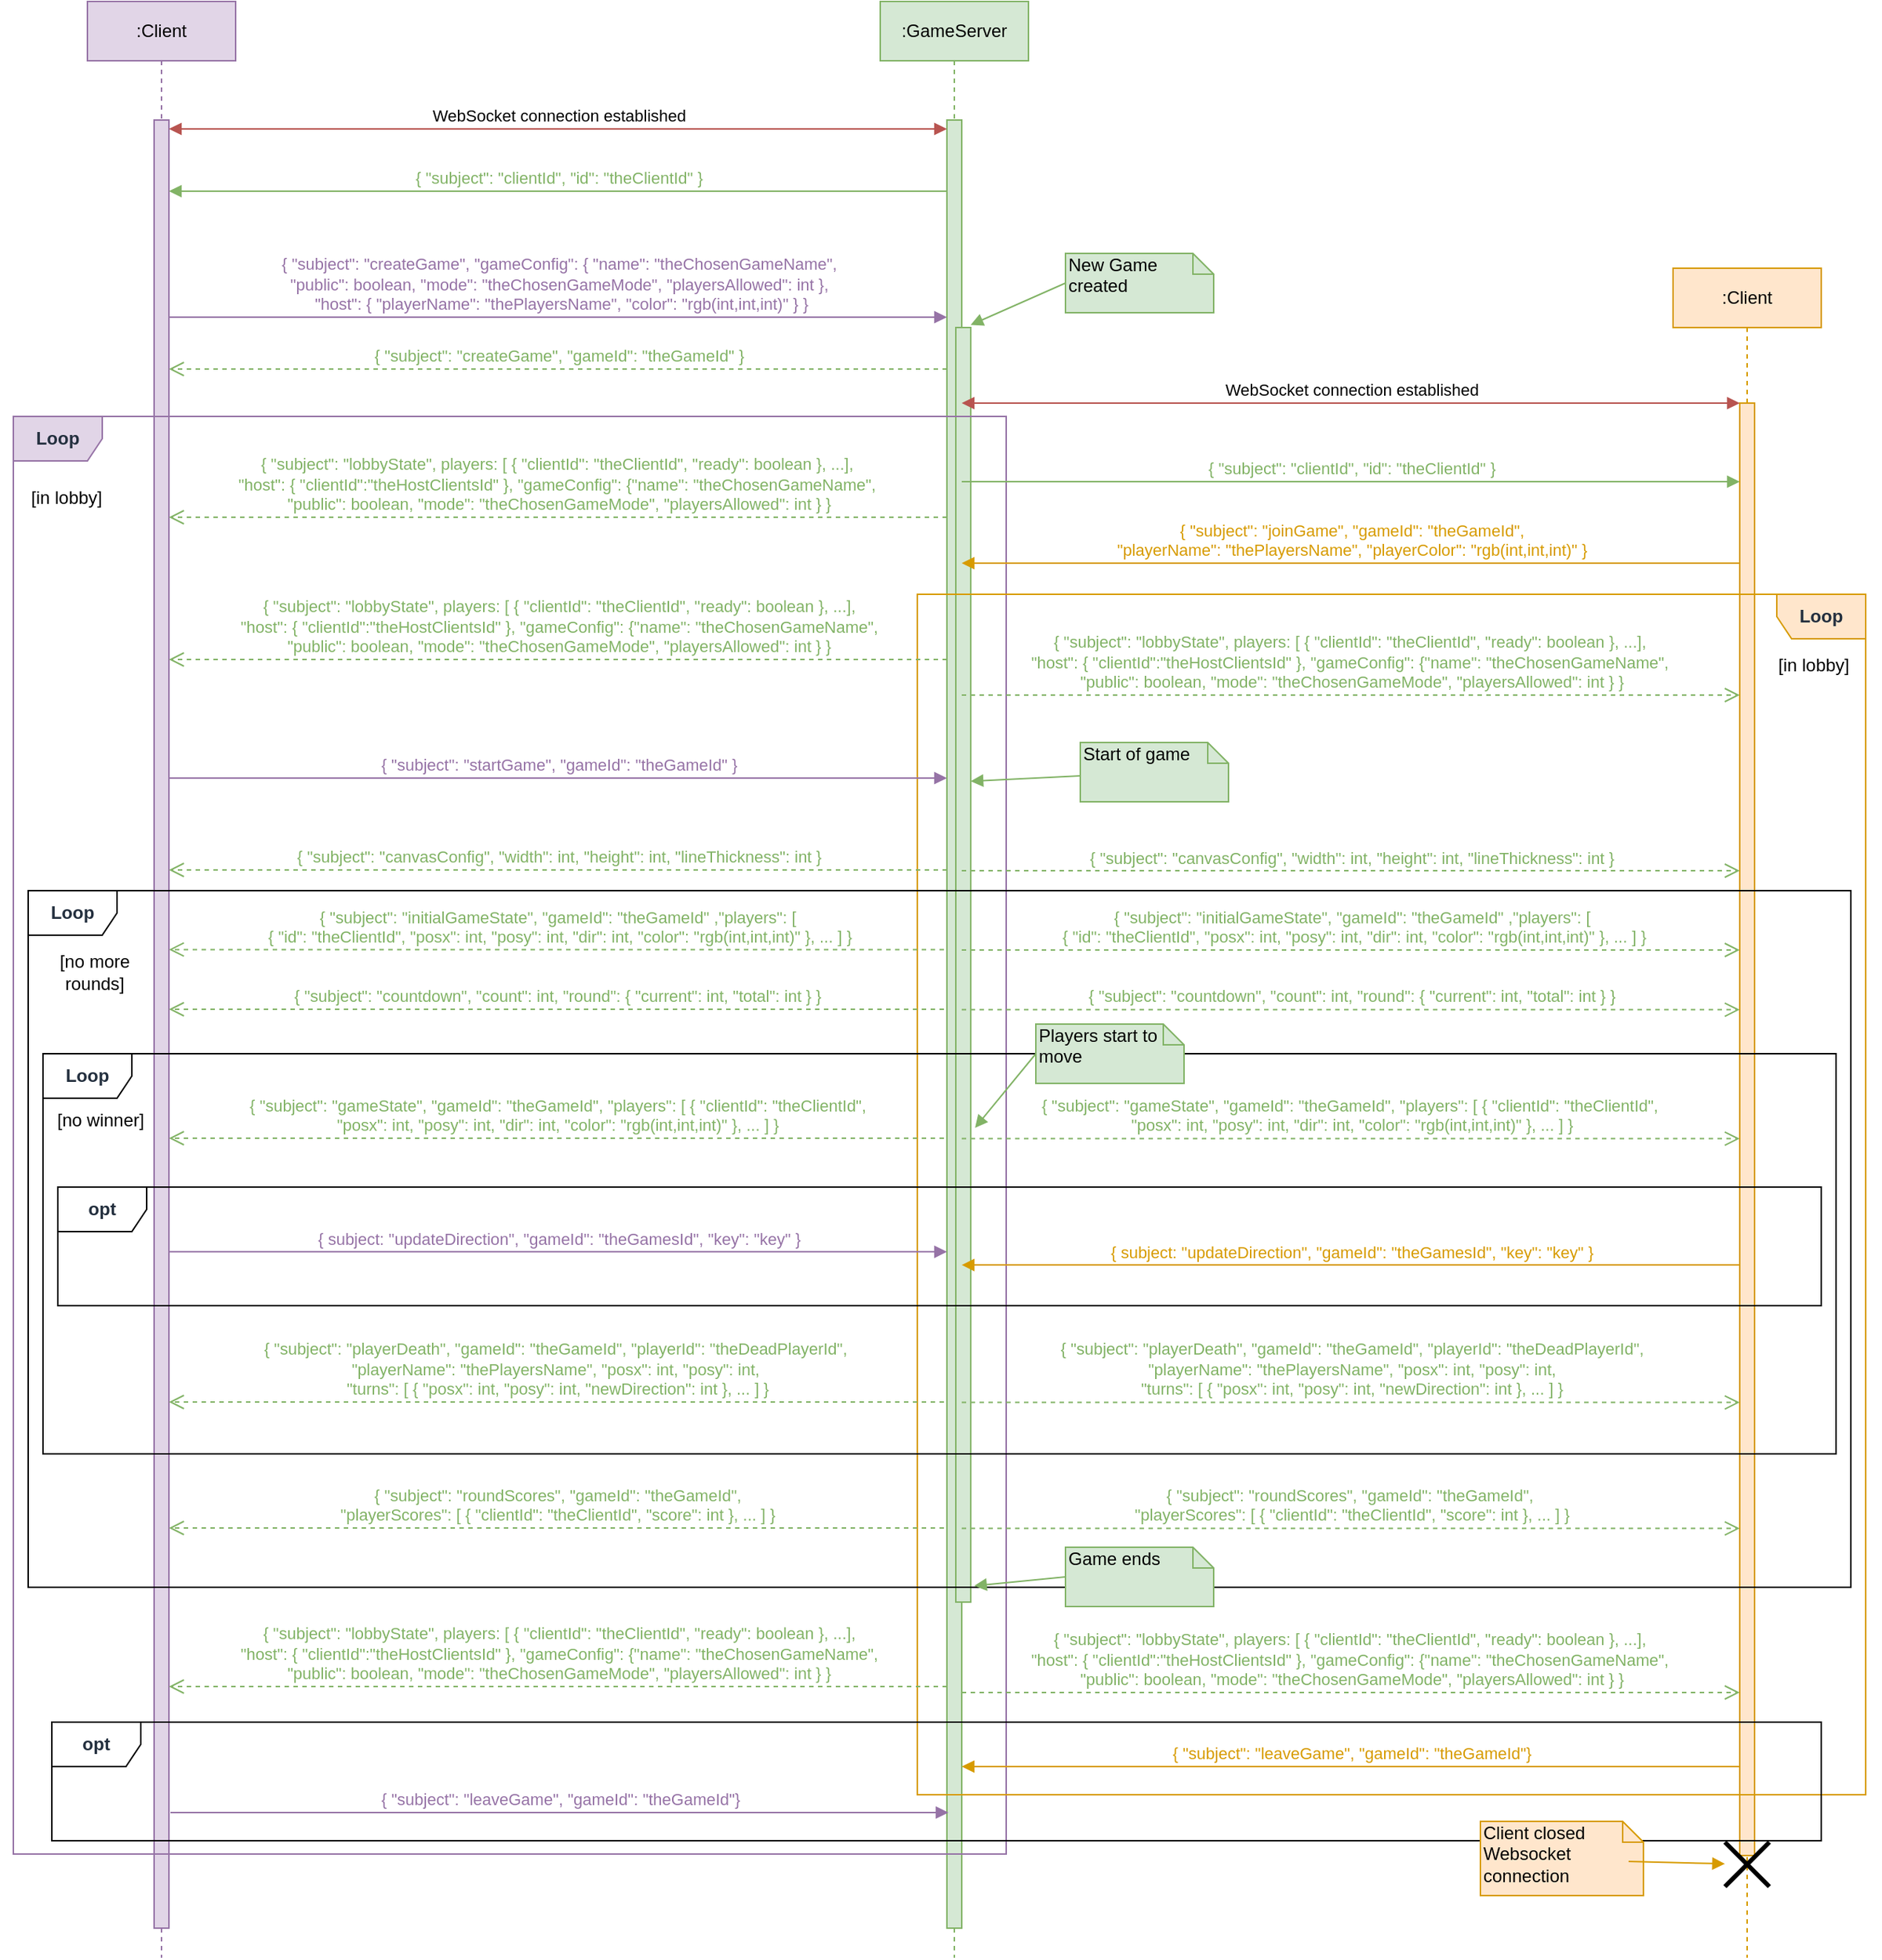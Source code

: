 <mxfile version="13.1.1" type="device"><diagram id="x6VjQY2JHNlnfzPoOkTp" name="Page-1"><mxGraphModel dx="1388" dy="803" grid="1" gridSize="10" guides="1" tooltips="1" connect="1" arrows="1" fold="1" page="1" pageScale="1" pageWidth="827" pageHeight="1169" math="0" shadow="0"><root><mxCell id="0"/><mxCell id="1" parent="0"/><mxCell id="3tJNfasR7rxR21M_EDKT-1" value=":GameServer" style="shape=umlLifeline;perimeter=lifelinePerimeter;whiteSpace=wrap;html=1;container=1;collapsible=0;recursiveResize=0;outlineConnect=0;fillColor=#d5e8d4;strokeColor=#82b366;" parent="1" vertex="1"><mxGeometry x="715" y="40" width="100" height="1320" as="geometry"/></mxCell><mxCell id="3tJNfasR7rxR21M_EDKT-12" value="" style="html=1;points=[];perimeter=orthogonalPerimeter;fillColor=#d5e8d4;strokeColor=#82b366;" parent="3tJNfasR7rxR21M_EDKT-1" vertex="1"><mxGeometry x="45" y="80" width="10" height="1220" as="geometry"/></mxCell><mxCell id="3tJNfasR7rxR21M_EDKT-39" value="" style="html=1;points=[];perimeter=orthogonalPerimeter;fillColor=#d5e8d4;strokeColor=#82b366;" parent="3tJNfasR7rxR21M_EDKT-1" vertex="1"><mxGeometry x="51" y="220" width="10.09" height="860" as="geometry"/></mxCell><mxCell id="3tJNfasR7rxR21M_EDKT-2" value=":Client" style="shape=umlLifeline;perimeter=lifelinePerimeter;whiteSpace=wrap;html=1;container=1;collapsible=0;recursiveResize=0;outlineConnect=0;fillColor=#e1d5e7;strokeColor=#9673a6;" parent="1" vertex="1"><mxGeometry x="180" y="40" width="100" height="1320" as="geometry"/></mxCell><mxCell id="3tJNfasR7rxR21M_EDKT-11" value="" style="html=1;points=[];perimeter=orthogonalPerimeter;fillColor=#e1d5e7;strokeColor=#9673a6;" parent="3tJNfasR7rxR21M_EDKT-2" vertex="1"><mxGeometry x="45" y="80" width="10" height="1220" as="geometry"/></mxCell><mxCell id="3tJNfasR7rxR21M_EDKT-25" value=":Client" style="shape=umlLifeline;perimeter=lifelinePerimeter;whiteSpace=wrap;html=1;container=1;collapsible=0;recursiveResize=0;outlineConnect=0;fillColor=#ffe6cc;strokeColor=#d79b00;" parent="1" vertex="1"><mxGeometry x="1250" y="220" width="100" height="1140" as="geometry"/></mxCell><mxCell id="3tJNfasR7rxR21M_EDKT-26" value="" style="html=1;points=[];perimeter=orthogonalPerimeter;fillColor=#ffe6cc;strokeColor=#d79b00;" parent="3tJNfasR7rxR21M_EDKT-25" vertex="1"><mxGeometry x="45" y="91" width="10" height="980" as="geometry"/></mxCell><mxCell id="_KzzPVHmccrxr_cf274--12" value="&lt;b&gt;&lt;font color=&quot;#232f3e&quot;&gt;Loop&lt;/font&gt;&lt;/b&gt;" style="shape=umlFrame;whiteSpace=wrap;html=1;fillColor=#e1d5e7;strokeColor=#9673a6;" vertex="1" parent="1"><mxGeometry x="130" y="320" width="670" height="970" as="geometry"/></mxCell><mxCell id="_KzzPVHmccrxr_cf274--26" value="&lt;b&gt;&lt;font color=&quot;#232f3e&quot;&gt;Loop&lt;/font&gt;&lt;/b&gt;" style="shape=umlFrame;whiteSpace=wrap;html=1;fillColor=#ffe6cc;strokeColor=#d79b00;portConstraintRotation=0;flipH=1;" vertex="1" parent="1"><mxGeometry x="740" y="440" width="640" height="810" as="geometry"/></mxCell><mxCell id="_KzzPVHmccrxr_cf274--6" value="&lt;b&gt;&lt;font color=&quot;#232f3e&quot;&gt;Loop&lt;/font&gt;&lt;/b&gt;" style="shape=umlFrame;whiteSpace=wrap;html=1;fontColor=#D79B00;" vertex="1" parent="1"><mxGeometry x="140" y="640" width="1230" height="470" as="geometry"/></mxCell><mxCell id="_KzzPVHmccrxr_cf274--3" value="&lt;b&gt;&lt;font color=&quot;#232f3e&quot;&gt;Loop&lt;/font&gt;&lt;/b&gt;" style="shape=umlFrame;whiteSpace=wrap;html=1;fontColor=#D79B00;" vertex="1" parent="1"><mxGeometry x="150" y="750" width="1210" height="270" as="geometry"/></mxCell><mxCell id="3tJNfasR7rxR21M_EDKT-53" value="&lt;b&gt;&lt;font color=&quot;#232f3e&quot;&gt;opt&lt;/font&gt;&lt;/b&gt;" style="shape=umlFrame;whiteSpace=wrap;html=1;fontColor=#D79B00;" parent="1" vertex="1"><mxGeometry x="160" y="840" width="1190" height="80" as="geometry"/></mxCell><mxCell id="3tJNfasR7rxR21M_EDKT-52" value="{ subject: &quot;updateDirection&quot;, &quot;gameId&quot;: &quot;theGamesId&quot;, &quot;key&quot;: &quot;key&quot; }" style="html=1;verticalAlign=bottom;endArrow=block;fontColor=#D79B00;fillColor=#ffe6cc;strokeColor=#d79b00;exitX=0;exitY=0.729;exitDx=0;exitDy=0;exitPerimeter=0;" parent="1" edge="1"><mxGeometry relative="1" as="geometry"><mxPoint x="1295" y="892.52" as="sourcePoint"/><mxPoint x="770" y="892.52" as="targetPoint"/></mxGeometry></mxCell><mxCell id="3tJNfasR7rxR21M_EDKT-54" value="{ &quot;subject&quot;: &quot;playerDeath&quot;, &quot;gameId&quot;: &quot;theGameId&quot;, &quot;playerId&quot;: &quot;theDeadPlayerId&quot;, &lt;br&gt;&quot;playerName&quot;: &quot;thePlayersName&quot;, &quot;posx&quot;: int, &quot;posy&quot;: int, &lt;br&gt;&quot;turns&quot;: [ { &quot;posx&quot;: int, &quot;posy&quot;: int, &quot;newDirection&quot;: int }, ... ] }" style="html=1;verticalAlign=bottom;endArrow=open;dashed=1;endSize=8;fontColor=#82B366;fillColor=#d5e8d4;strokeColor=#82b366;" parent="1" edge="1"><mxGeometry relative="1" as="geometry"><mxPoint x="1295" y="985.28" as="targetPoint"/><mxPoint x="770" y="985.28" as="sourcePoint"/></mxGeometry></mxCell><mxCell id="3tJNfasR7rxR21M_EDKT-45" value="&lt;div&gt;{ &quot;subject&quot;: &quot;gameState&quot;, &quot;gameId&quot;: &quot;theGameId&quot;, &quot;players&quot;: [ { &quot;clientId&quot;: &quot;theClientId&quot;,&amp;nbsp;&lt;/div&gt;&lt;div&gt;&quot;posx&quot;: int, &quot;posy&quot;: int, &quot;dir&quot;: int, &quot;color&quot;: &quot;rgb(int,int,int)&quot; }, ... ] }&lt;/div&gt;" style="html=1;verticalAlign=bottom;endArrow=open;dashed=1;endSize=8;fontColor=#82B366;fillColor=#d5e8d4;strokeColor=#82b366;" parent="1" edge="1"><mxGeometry relative="1" as="geometry"><mxPoint x="1295" y="807.28" as="targetPoint"/><mxPoint x="770" y="807.28" as="sourcePoint"/></mxGeometry></mxCell><mxCell id="3tJNfasR7rxR21M_EDKT-43" value="{ &quot;subject&quot;: &quot;countdown&quot;, &quot;count&quot;: int, &quot;round&quot;: { &quot;current&quot;: int, &quot;total&quot;: int } }" style="html=1;verticalAlign=bottom;endArrow=open;dashed=1;endSize=8;fontColor=#82B366;fillColor=#d5e8d4;strokeColor=#82b366;" parent="1" edge="1"><mxGeometry relative="1" as="geometry"><mxPoint x="1295" y="720.28" as="targetPoint"/><mxPoint x="770" y="720.28" as="sourcePoint"/></mxGeometry></mxCell><mxCell id="3tJNfasR7rxR21M_EDKT-40" value="{ &quot;subject&quot;: &quot;initialGameState&quot;, &quot;gameId&quot;: &quot;theGameId&quot; ,&quot;players&quot;: [&lt;br&gt;&amp;nbsp;{ &quot;id&quot;: &quot;theClientId&quot;, &quot;posx&quot;: int, &quot;posy&quot;: int, &quot;dir&quot;: int, &quot;color&quot;: &quot;rgb(int,int,int)&quot; }, ... ] }" style="html=1;verticalAlign=bottom;endArrow=open;dashed=1;endSize=8;fontColor=#82B366;fillColor=#d5e8d4;strokeColor=#82b366;" parent="1" edge="1"><mxGeometry relative="1" as="geometry"><mxPoint x="1295" y="680" as="targetPoint"/><mxPoint x="770" y="680" as="sourcePoint"/></mxGeometry></mxCell><mxCell id="3tJNfasR7rxR21M_EDKT-35" value="{ &quot;subject&quot;: &quot;canvasConfig&quot;, &quot;width&quot;: int, &quot;height&quot;: int, &quot;lineThickness&quot;: int }" style="html=1;verticalAlign=bottom;endArrow=open;dashed=1;endSize=8;fontColor=#82B366;fillColor=#d5e8d4;strokeColor=#82b366;" parent="1" source="3tJNfasR7rxR21M_EDKT-12" edge="1"><mxGeometry relative="1" as="geometry"><mxPoint x="1295" y="626.5" as="targetPoint"/><mxPoint x="770" y="626.5" as="sourcePoint"/></mxGeometry></mxCell><mxCell id="3tJNfasR7rxR21M_EDKT-5" value="WebSocket connection established" style="html=1;verticalAlign=bottom;endArrow=block;startArrow=block;startFill=1;fillColor=#f8cecc;strokeColor=#b85450;" parent="1" edge="1"><mxGeometry relative="1" as="geometry"><mxPoint x="235" y="126" as="sourcePoint"/><mxPoint x="760" y="126" as="targetPoint"/></mxGeometry></mxCell><mxCell id="3tJNfasR7rxR21M_EDKT-7" value="{ &quot;subject&quot;: &quot;clientId&quot;, &quot;id&quot;: &quot;theClientId&quot; }" style="html=1;verticalAlign=bottom;endArrow=none;startArrow=block;startFill=1;endFill=0;fillColor=#d5e8d4;strokeColor=#82b366;fontColor=#82B366;" parent="1" edge="1"><mxGeometry relative="1" as="geometry"><mxPoint x="235" y="168" as="sourcePoint"/><mxPoint x="760" y="168" as="targetPoint"/></mxGeometry></mxCell><mxCell id="3tJNfasR7rxR21M_EDKT-13" value="{ &quot;subject&quot;: &quot;createGame&quot;, &quot;gameConfig&quot;: { &quot;name&quot;: &quot;theChosenGameName&quot;, &lt;br&gt;&quot;public&quot;: boolean,&amp;nbsp;&quot;mode&quot;: &quot;theChosenGameMode&quot;,&amp;nbsp;&quot;playersAllowed&quot;: int },&lt;br&gt;&amp;nbsp;&quot;host&quot;: { &quot;playerName&quot;: &quot;thePlayersName&quot;, &quot;color&quot;: &quot;rgb(int,int,int)&quot; } }" style="html=1;verticalAlign=bottom;endArrow=block;entryX=0;entryY=0;fontColor=#9673A6;fillColor=#e1d5e7;strokeColor=#9673a6;" parent="1" edge="1"><mxGeometry relative="1" as="geometry"><mxPoint x="235" y="253" as="sourcePoint"/><mxPoint x="760" y="253" as="targetPoint"/></mxGeometry></mxCell><mxCell id="3tJNfasR7rxR21M_EDKT-14" value="&lt;div&gt;{ &quot;subject&quot;: &quot;lobbyState&quot;, players: [ { &quot;clientId&quot;: &quot;theClientId&quot;, &quot;ready&quot;: boolean }, ...],&amp;nbsp;&lt;/div&gt;&lt;div&gt;&quot;host&quot;: { &quot;clientId&quot;:&quot;theHostClientsId&quot; }, &quot;gameConfig&quot;: {&quot;name&quot;: &quot;theChosenGameName&quot;,&amp;nbsp;&lt;/div&gt;&lt;div&gt;&quot;public&quot;: boolean, &quot;mode&quot;: &quot;theChosenGameMode&quot;, &quot;playersAllowed&quot;: int } }&lt;/div&gt;" style="html=1;verticalAlign=bottom;endArrow=open;dashed=1;endSize=8;fontColor=#82B366;fillColor=#d5e8d4;strokeColor=#82b366;" parent="1" edge="1"><mxGeometry relative="1" as="geometry"><mxPoint x="235" y="388" as="targetPoint"/><mxPoint x="760" y="388" as="sourcePoint"/></mxGeometry></mxCell><mxCell id="3tJNfasR7rxR21M_EDKT-19" value="{ &quot;subject&quot;: &quot;createGame&quot;, &quot;gameId&quot;: &quot;theGameId&quot; }" style="html=1;verticalAlign=bottom;endArrow=open;dashed=1;endSize=8;fontColor=#82B366;fillColor=#d5e8d4;strokeColor=#82b366;" parent="1" source="3tJNfasR7rxR21M_EDKT-12" edge="1"><mxGeometry relative="1" as="geometry"><mxPoint x="235" y="288" as="targetPoint"/><mxPoint x="845" y="288" as="sourcePoint"/></mxGeometry></mxCell><mxCell id="3tJNfasR7rxR21M_EDKT-27" value="WebSocket connection established" style="html=1;verticalAlign=bottom;endArrow=block;startArrow=block;startFill=1;fillColor=#f8cecc;strokeColor=#b85450;" parent="1" edge="1"><mxGeometry relative="1" as="geometry"><mxPoint x="770" y="311" as="sourcePoint"/><mxPoint x="1295" y="311" as="targetPoint"/></mxGeometry></mxCell><mxCell id="3tJNfasR7rxR21M_EDKT-28" value="{ &quot;subject&quot;: &quot;clientId&quot;, &quot;id&quot;: &quot;theClientId&quot; }" style="html=1;verticalAlign=bottom;endArrow=none;startArrow=block;startFill=1;endFill=0;fillColor=#d5e8d4;strokeColor=#82b366;fontColor=#82B366;" parent="1" edge="1"><mxGeometry relative="1" as="geometry"><mxPoint x="1295" y="364" as="sourcePoint"/><mxPoint x="770" y="364" as="targetPoint"/></mxGeometry></mxCell><mxCell id="3tJNfasR7rxR21M_EDKT-29" value="{ &quot;subject&quot;: &quot;joinGame&quot;, &quot;gameId&quot;: &quot;theGameId&quot;, &lt;br&gt;&quot;playerName&quot;: &quot;thePlayersName&quot;, &quot;playerColor&quot;: &quot;rgb(int,int,int)&quot; }" style="html=1;verticalAlign=bottom;endArrow=block;fontColor=#D79B00;fillColor=#ffe6cc;strokeColor=#d79b00;" parent="1" edge="1"><mxGeometry relative="1" as="geometry"><mxPoint x="1295" y="419" as="sourcePoint"/><mxPoint x="770" y="419" as="targetPoint"/></mxGeometry></mxCell><mxCell id="3tJNfasR7rxR21M_EDKT-32" value="{ &quot;subject&quot;: &quot;lobbyState&quot;, players: [ { &quot;clientId&quot;: &quot;theClientId&quot;, &quot;ready&quot;: boolean }, ...], &lt;br&gt;&quot;host&quot;: { &quot;clientId&quot;:&quot;theHostClientsId&quot; }, &quot;gameConfig&quot;: {&quot;name&quot;: &quot;theChosenGameName&quot;, &lt;br&gt;&quot;public&quot;: boolean, &quot;mode&quot;: &quot;theChosenGameMode&quot;, &quot;playersAllowed&quot;: int } }" style="html=1;verticalAlign=bottom;endArrow=open;dashed=1;endSize=8;fontColor=#82B366;fillColor=#d5e8d4;strokeColor=#82b366;" parent="1" edge="1"><mxGeometry relative="1" as="geometry"><mxPoint x="235" y="484" as="targetPoint"/><mxPoint x="760" y="484" as="sourcePoint"/></mxGeometry></mxCell><mxCell id="3tJNfasR7rxR21M_EDKT-33" value="&lt;div&gt;{ &quot;subject&quot;: &quot;lobbyState&quot;, players: [ { &quot;clientId&quot;: &quot;theClientId&quot;, &quot;ready&quot;: boolean }, ...],&amp;nbsp;&lt;/div&gt;&lt;div&gt;&quot;host&quot;: { &quot;clientId&quot;:&quot;theHostClientsId&quot; }, &quot;gameConfig&quot;: {&quot;name&quot;: &quot;theChosenGameName&quot;,&amp;nbsp;&lt;/div&gt;&lt;div&gt;&quot;public&quot;: boolean, &quot;mode&quot;: &quot;theChosenGameMode&quot;, &quot;playersAllowed&quot;: int } }&lt;/div&gt;" style="html=1;verticalAlign=bottom;endArrow=open;dashed=1;endSize=8;fontColor=#82B366;fillColor=#d5e8d4;strokeColor=#82b366;" parent="1" edge="1"><mxGeometry relative="1" as="geometry"><mxPoint x="1295" y="508" as="targetPoint"/><mxPoint x="770" y="508" as="sourcePoint"/></mxGeometry></mxCell><mxCell id="3tJNfasR7rxR21M_EDKT-34" value="{ &quot;subject&quot;: &quot;startGame&quot;, &quot;gameId&quot;: &quot;theGameId&quot; }" style="html=1;verticalAlign=bottom;endArrow=block;fontColor=#9673A6;fillColor=#e1d5e7;strokeColor=#9673a6;" parent="1" edge="1"><mxGeometry relative="1" as="geometry"><mxPoint x="235" y="564" as="sourcePoint"/><mxPoint x="760" y="564" as="targetPoint"/></mxGeometry></mxCell><mxCell id="3tJNfasR7rxR21M_EDKT-36" value="{ &quot;subject&quot;: &quot;canvasConfig&quot;, &quot;width&quot;: int, &quot;height&quot;: int, &quot;lineThickness&quot;: int }" style="html=1;verticalAlign=bottom;endArrow=open;dashed=1;endSize=8;fontColor=#82B366;fillColor=#d5e8d4;strokeColor=#82b366;" parent="1" edge="1"><mxGeometry relative="1" as="geometry"><mxPoint x="235" y="626" as="targetPoint"/><mxPoint x="760" y="626" as="sourcePoint"/></mxGeometry></mxCell><mxCell id="3tJNfasR7rxR21M_EDKT-38" value="" style="rounded=0;orthogonalLoop=1;jettySize=auto;html=1;startArrow=none;startFill=0;endArrow=block;endFill=1;fontColor=#D79B00;fillColor=#d5e8d4;strokeColor=#82b366;entryX=0.991;entryY=0.356;entryDx=0;entryDy=0;entryPerimeter=0;" parent="1" source="3tJNfasR7rxR21M_EDKT-37" target="3tJNfasR7rxR21M_EDKT-39" edge="1"><mxGeometry relative="1" as="geometry"/></mxCell><mxCell id="3tJNfasR7rxR21M_EDKT-37" value="Start of game" style="shape=note;whiteSpace=wrap;html=1;size=14;verticalAlign=top;align=left;spacingTop=-6;fillColor=#d5e8d4;strokeColor=#82b366;" parent="1" vertex="1"><mxGeometry x="850" y="540" width="100" height="40" as="geometry"/></mxCell><mxCell id="3tJNfasR7rxR21M_EDKT-41" value="{ &quot;subject&quot;: &quot;initialGameState&quot;, &quot;gameId&quot;: &quot;theGameId&quot; ,&quot;players&quot;: [&lt;br&gt;&amp;nbsp;{ &quot;id&quot;: &quot;theClientId&quot;, &quot;posx&quot;: int, &quot;posy&quot;: int, &quot;dir&quot;: int, &quot;color&quot;: &quot;rgb(int,int,int)&quot; }, ... ] }" style="html=1;verticalAlign=bottom;endArrow=open;dashed=1;endSize=8;fontColor=#82B366;fillColor=#d5e8d4;strokeColor=#82b366;exitX=-0.2;exitY=0.829;exitDx=0;exitDy=0;exitPerimeter=0;" parent="1" edge="1"><mxGeometry relative="1" as="geometry"><mxPoint x="235" y="679.72" as="targetPoint"/><mxPoint x="758" y="679.72" as="sourcePoint"/></mxGeometry></mxCell><mxCell id="3tJNfasR7rxR21M_EDKT-44" value="{ &quot;subject&quot;: &quot;countdown&quot;, &quot;count&quot;: int, &quot;round&quot;: { &quot;current&quot;: int, &quot;total&quot;: int } }" style="html=1;verticalAlign=bottom;endArrow=open;dashed=1;endSize=8;fontColor=#82B366;fillColor=#d5e8d4;strokeColor=#82b366;exitX=-0.2;exitY=0.829;exitDx=0;exitDy=0;exitPerimeter=0;" parent="1" edge="1"><mxGeometry relative="1" as="geometry"><mxPoint x="235" y="720" as="targetPoint"/><mxPoint x="758" y="720" as="sourcePoint"/></mxGeometry></mxCell><mxCell id="3tJNfasR7rxR21M_EDKT-46" value="{ &quot;subject&quot;: &quot;gameState&quot;, &quot;gameId&quot;: &quot;theGameId&quot;, &quot;players&quot;: [ { &quot;clientId&quot;: &quot;theClientId&quot;, &lt;br&gt;&quot;posx&quot;: int, &quot;posy&quot;: int, &quot;dir&quot;: int, &quot;color&quot;: &quot;rgb(int,int,int)&quot; }, ... ] }" style="html=1;verticalAlign=bottom;endArrow=open;dashed=1;endSize=8;fontColor=#82B366;fillColor=#d5e8d4;strokeColor=#82b366;exitX=-0.2;exitY=0.829;exitDx=0;exitDy=0;exitPerimeter=0;" parent="1" edge="1"><mxGeometry relative="1" as="geometry"><mxPoint x="235" y="807" as="targetPoint"/><mxPoint x="758" y="807" as="sourcePoint"/></mxGeometry></mxCell><mxCell id="3tJNfasR7rxR21M_EDKT-49" value="" style="rounded=0;orthogonalLoop=1;jettySize=auto;html=1;startArrow=none;startFill=0;endArrow=block;endFill=1;fontColor=#D79B00;fillColor=#d5e8d4;strokeColor=#82b366;exitX=0;exitY=0.5;exitDx=0;exitDy=0;exitPerimeter=0;" parent="1" source="3tJNfasR7rxR21M_EDKT-48" edge="1"><mxGeometry relative="1" as="geometry"><mxPoint x="860" y="574.032" as="sourcePoint"/><mxPoint x="779" y="800" as="targetPoint"/></mxGeometry></mxCell><mxCell id="3tJNfasR7rxR21M_EDKT-51" value="{ subject: &quot;updateDirection&quot;, &quot;gameId&quot;: &quot;theGamesId&quot;, &quot;key&quot;: &quot;key&quot; }" style="html=1;verticalAlign=bottom;endArrow=block;fontColor=#9673A6;fillColor=#e1d5e7;strokeColor=#9673a6;entryX=0;entryY=0.767;entryDx=0;entryDy=0;entryPerimeter=0;" parent="1" edge="1"><mxGeometry relative="1" as="geometry"><mxPoint x="235" y="883.65" as="sourcePoint"/><mxPoint x="760" y="883.65" as="targetPoint"/></mxGeometry></mxCell><mxCell id="3tJNfasR7rxR21M_EDKT-55" value="{ &quot;subject&quot;: &quot;playerDeath&quot;, &quot;gameId&quot;: &quot;theGameId&quot;, &quot;playerId&quot;: &quot;theDeadPlayerId&quot;,&amp;nbsp;&lt;br&gt;&quot;playerName&quot;: &quot;thePlayersName&quot;, &quot;posx&quot;: int, &quot;posy&quot;: int,&amp;nbsp;&lt;br&gt;&quot;turns&quot;: [ { &quot;posx&quot;: int, &quot;posy&quot;: int, &quot;newDirection&quot;: int }, ... ] }" style="html=1;verticalAlign=bottom;endArrow=open;dashed=1;endSize=8;fontColor=#82B366;fillColor=#d5e8d4;strokeColor=#82b366;exitX=-0.2;exitY=0.829;exitDx=0;exitDy=0;exitPerimeter=0;" parent="1" edge="1"><mxGeometry relative="1" as="geometry"><mxPoint x="235" y="985" as="targetPoint"/><mxPoint x="758" y="985" as="sourcePoint"/></mxGeometry></mxCell><mxCell id="_KzzPVHmccrxr_cf274--4" value="[no winner]" style="text;html=1;strokeColor=none;fillColor=none;align=center;verticalAlign=middle;whiteSpace=wrap;rounded=0;" vertex="1" parent="1"><mxGeometry x="156" y="785" width="66" height="20" as="geometry"/></mxCell><mxCell id="3tJNfasR7rxR21M_EDKT-48" value="Players start to move" style="shape=note;whiteSpace=wrap;html=1;size=14;verticalAlign=top;align=left;spacingTop=-6;fillColor=#d5e8d4;strokeColor=#82b366;" parent="1" vertex="1"><mxGeometry x="820" y="730" width="100" height="40" as="geometry"/></mxCell><mxCell id="_KzzPVHmccrxr_cf274--7" value="[no more rounds]" style="text;html=1;strokeColor=none;fillColor=none;align=center;verticalAlign=middle;whiteSpace=wrap;rounded=0;" vertex="1" parent="1"><mxGeometry x="140" y="680" width="90" height="30" as="geometry"/></mxCell><mxCell id="_KzzPVHmccrxr_cf274--10" value="&lt;div&gt;{ &quot;subject&quot;: &quot;roundScores&quot;, &quot;gameId&quot;: &quot;theGameId&quot;,&amp;nbsp;&lt;/div&gt;&lt;div&gt;&quot;playerScores&quot;: [ { &quot;clientId&quot;: &quot;theClientId&quot;, &quot;score&quot;: int }, ... ] }&lt;/div&gt;" style="html=1;verticalAlign=bottom;endArrow=open;dashed=1;endSize=8;fontColor=#82B366;fillColor=#d5e8d4;strokeColor=#82b366;" edge="1" parent="1"><mxGeometry relative="1" as="geometry"><mxPoint x="1295" y="1070.28" as="targetPoint"/><mxPoint x="770" y="1070.28" as="sourcePoint"/></mxGeometry></mxCell><mxCell id="_KzzPVHmccrxr_cf274--11" value="{ &quot;subject&quot;: &quot;roundScores&quot;, &quot;gameId&quot;: &quot;theGameId&quot;, &lt;br&gt;&quot;playerScores&quot;: [ { &quot;clientId&quot;: &quot;theClientId&quot;, &quot;score&quot;: int }, ... ] }" style="html=1;verticalAlign=bottom;endArrow=open;dashed=1;endSize=8;fontColor=#82B366;fillColor=#d5e8d4;strokeColor=#82b366;exitX=-0.2;exitY=0.829;exitDx=0;exitDy=0;exitPerimeter=0;" edge="1" parent="1"><mxGeometry relative="1" as="geometry"><mxPoint x="235" y="1070" as="targetPoint"/><mxPoint x="758" y="1070" as="sourcePoint"/></mxGeometry></mxCell><mxCell id="_KzzPVHmccrxr_cf274--13" value="&lt;b&gt;&lt;font color=&quot;#232f3e&quot;&gt;opt&lt;/font&gt;&lt;/b&gt;" style="shape=umlFrame;whiteSpace=wrap;html=1;fontColor=#D79B00;" vertex="1" parent="1"><mxGeometry x="156" y="1201" width="1194" height="80" as="geometry"/></mxCell><mxCell id="_KzzPVHmccrxr_cf274--14" value="{ &quot;subject&quot;: &quot;leaveGame&quot;, &quot;gameId&quot;: &quot;theGameId&quot;}" style="html=1;verticalAlign=bottom;endArrow=block;fontColor=#9673A6;fillColor=#e1d5e7;strokeColor=#9673a6;entryX=0;entryY=0.767;entryDx=0;entryDy=0;entryPerimeter=0;" edge="1" parent="1"><mxGeometry relative="1" as="geometry"><mxPoint x="236" y="1262" as="sourcePoint"/><mxPoint x="761" y="1262" as="targetPoint"/></mxGeometry></mxCell><mxCell id="_KzzPVHmccrxr_cf274--15" value="{ &quot;subject&quot;: &quot;leaveGame&quot;, &quot;gameId&quot;: &quot;theGameId&quot;}" style="html=1;verticalAlign=bottom;endArrow=block;fontColor=#D79B00;fillColor=#ffe6cc;strokeColor=#d79b00;exitX=0;exitY=0.729;exitDx=0;exitDy=0;exitPerimeter=0;" edge="1" parent="1"><mxGeometry relative="1" as="geometry"><mxPoint x="1295" y="1231" as="sourcePoint"/><mxPoint x="770" y="1231" as="targetPoint"/></mxGeometry></mxCell><mxCell id="_KzzPVHmccrxr_cf274--16" value="[in lobby]" style="text;html=1;strokeColor=none;fillColor=none;align=center;verticalAlign=middle;whiteSpace=wrap;rounded=0;" vertex="1" parent="1"><mxGeometry x="121" y="360" width="90" height="30" as="geometry"/></mxCell><mxCell id="_KzzPVHmccrxr_cf274--17" value="Game ends" style="shape=note;whiteSpace=wrap;html=1;size=14;verticalAlign=top;align=left;spacingTop=-6;fillColor=#d5e8d4;strokeColor=#82b366;" vertex="1" parent="1"><mxGeometry x="840" y="1083" width="100" height="40" as="geometry"/></mxCell><mxCell id="_KzzPVHmccrxr_cf274--18" value="" style="rounded=0;orthogonalLoop=1;jettySize=auto;html=1;startArrow=none;startFill=0;endArrow=block;endFill=1;fontColor=#D79B00;fillColor=#d5e8d4;strokeColor=#82b366;exitX=0;exitY=0.5;exitDx=0;exitDy=0;exitPerimeter=0;entryX=0.519;entryY=0.998;entryDx=0;entryDy=0;entryPerimeter=0;" edge="1" parent="1" source="_KzzPVHmccrxr_cf274--17" target="_KzzPVHmccrxr_cf274--6"><mxGeometry relative="1" as="geometry"><mxPoint x="830" y="760" as="sourcePoint"/><mxPoint x="778" y="1103" as="targetPoint"/></mxGeometry></mxCell><mxCell id="_KzzPVHmccrxr_cf274--19" value="" style="shape=umlDestroy;whiteSpace=wrap;html=1;strokeWidth=3;" vertex="1" parent="1"><mxGeometry x="1285" y="1282" width="30" height="30" as="geometry"/></mxCell><mxCell id="_KzzPVHmccrxr_cf274--20" value="Client&amp;nbsp;closed Websocket &lt;br&gt;connection" style="shape=note;whiteSpace=wrap;html=1;size=14;verticalAlign=top;align=left;spacingTop=-6;fillColor=#ffe6cc;strokeColor=#d79b00;" vertex="1" parent="1"><mxGeometry x="1120" y="1268" width="110" height="50" as="geometry"/></mxCell><mxCell id="_KzzPVHmccrxr_cf274--21" value="" style="rounded=0;orthogonalLoop=1;jettySize=auto;html=1;startArrow=none;startFill=0;endArrow=block;endFill=1;fontColor=#D79B00;fillColor=#ffe6cc;strokeColor=#d79b00;exitX=0;exitY=0;exitDx=100;exitDy=27;exitPerimeter=0;" edge="1" parent="1" source="_KzzPVHmccrxr_cf274--20" target="_KzzPVHmccrxr_cf274--19"><mxGeometry relative="1" as="geometry"><mxPoint x="850" y="1113" as="sourcePoint"/><mxPoint x="789.6" y="1120" as="targetPoint"/></mxGeometry></mxCell><mxCell id="_KzzPVHmccrxr_cf274--22" value="{ &quot;subject&quot;: &quot;lobbyState&quot;, players: [ { &quot;clientId&quot;: &quot;theClientId&quot;, &quot;ready&quot;: boolean }, ...], &lt;br&gt;&quot;host&quot;: { &quot;clientId&quot;:&quot;theHostClientsId&quot; }, &quot;gameConfig&quot;: {&quot;name&quot;: &quot;theChosenGameName&quot;, &lt;br&gt;&quot;public&quot;: boolean, &quot;mode&quot;: &quot;theChosenGameMode&quot;, &quot;playersAllowed&quot;: int } }" style="html=1;verticalAlign=bottom;endArrow=open;dashed=1;endSize=8;fontColor=#82B366;fillColor=#d5e8d4;strokeColor=#82b366;" edge="1" parent="1"><mxGeometry relative="1" as="geometry"><mxPoint x="235" y="1177" as="targetPoint"/><mxPoint x="760" y="1177" as="sourcePoint"/></mxGeometry></mxCell><mxCell id="_KzzPVHmccrxr_cf274--23" value="&lt;div&gt;{ &quot;subject&quot;: &quot;lobbyState&quot;, players: [ { &quot;clientId&quot;: &quot;theClientId&quot;, &quot;ready&quot;: boolean }, ...],&amp;nbsp;&lt;/div&gt;&lt;div&gt;&quot;host&quot;: { &quot;clientId&quot;:&quot;theHostClientsId&quot; }, &quot;gameConfig&quot;: {&quot;name&quot;: &quot;theChosenGameName&quot;,&amp;nbsp;&lt;/div&gt;&lt;div&gt;&quot;public&quot;: boolean, &quot;mode&quot;: &quot;theChosenGameMode&quot;, &quot;playersAllowed&quot;: int } }&lt;/div&gt;" style="html=1;verticalAlign=bottom;endArrow=open;dashed=1;endSize=8;fontColor=#82B366;fillColor=#d5e8d4;strokeColor=#82b366;" edge="1" parent="1"><mxGeometry relative="1" as="geometry"><mxPoint x="1295" y="1181" as="targetPoint"/><mxPoint x="770" y="1181" as="sourcePoint"/></mxGeometry></mxCell><mxCell id="_KzzPVHmccrxr_cf274--24" value="New Game created" style="shape=note;whiteSpace=wrap;html=1;size=14;verticalAlign=top;align=left;spacingTop=-6;fillColor=#d5e8d4;strokeColor=#82b366;" vertex="1" parent="1"><mxGeometry x="840" y="210" width="100" height="40" as="geometry"/></mxCell><mxCell id="_KzzPVHmccrxr_cf274--25" value="" style="rounded=0;orthogonalLoop=1;jettySize=auto;html=1;startArrow=none;startFill=0;endArrow=block;endFill=1;fontColor=#D79B00;fillColor=#d5e8d4;strokeColor=#82b366;exitX=0;exitY=0.5;exitDx=0;exitDy=0;exitPerimeter=0;entryX=0.991;entryY=-0.002;entryDx=0;entryDy=0;entryPerimeter=0;" edge="1" parent="1" source="_KzzPVHmccrxr_cf274--24" target="3tJNfasR7rxR21M_EDKT-39"><mxGeometry relative="1" as="geometry"><mxPoint x="850" y="250" as="sourcePoint"/><mxPoint x="776.09" y="250" as="targetPoint"/></mxGeometry></mxCell><mxCell id="_KzzPVHmccrxr_cf274--27" value="[in lobby]" style="text;html=1;strokeColor=none;fillColor=none;align=center;verticalAlign=middle;whiteSpace=wrap;rounded=0;" vertex="1" parent="1"><mxGeometry x="1300" y="473" width="90" height="30" as="geometry"/></mxCell></root></mxGraphModel></diagram></mxfile>